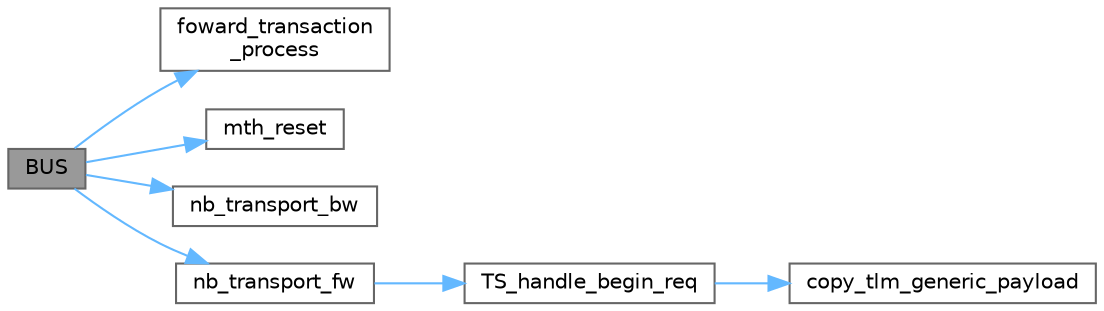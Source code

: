 digraph "BUS"
{
 // LATEX_PDF_SIZE
  bgcolor="transparent";
  edge [fontname=Helvetica,fontsize=10,labelfontname=Helvetica,labelfontsize=10];
  node [fontname=Helvetica,fontsize=10,shape=box,height=0.2,width=0.4];
  rankdir="LR";
  Node1 [id="Node000001",label="BUS",height=0.2,width=0.4,color="gray40", fillcolor="grey60", style="filled", fontcolor="black",tooltip=" "];
  Node1 -> Node2 [id="edge7_Node000001_Node000002",color="steelblue1",style="solid",tooltip=" "];
  Node2 [id="Node000002",label="foward_transaction\l_process",height=0.2,width=0.4,color="grey40", fillcolor="white", style="filled",URL="$class_b_u_s.html#a88552c26c5911573660db4ee853cc521",tooltip=" "];
  Node1 -> Node3 [id="edge8_Node000001_Node000003",color="steelblue1",style="solid",tooltip=" "];
  Node3 [id="Node000003",label="mth_reset",height=0.2,width=0.4,color="grey40", fillcolor="white", style="filled",URL="$class_b_u_s.html#a23141eed3303128f9bc12f17bb2cde3c",tooltip=" "];
  Node1 -> Node4 [id="edge9_Node000001_Node000004",color="steelblue1",style="solid",tooltip=" "];
  Node4 [id="Node000004",label="nb_transport_bw",height=0.2,width=0.4,color="grey40", fillcolor="white", style="filled",URL="$class_b_u_s.html#a2bd0315abeeb4489fb9e21550de6036d",tooltip=" "];
  Node1 -> Node5 [id="edge10_Node000001_Node000005",color="steelblue1",style="solid",tooltip=" "];
  Node5 [id="Node000005",label="nb_transport_fw",height=0.2,width=0.4,color="grey40", fillcolor="white", style="filled",URL="$class_b_u_s.html#a872dace6d13b9a34aa31266b18d2f686",tooltip=" "];
  Node5 -> Node6 [id="edge11_Node000005_Node000006",color="steelblue1",style="solid",tooltip=" "];
  Node6 [id="Node000006",label="TS_handle_begin_req",height=0.2,width=0.4,color="grey40", fillcolor="white", style="filled",URL="$class_b_u_s.html#a679fda612be2cc0d4e4a21eba5606d55",tooltip=" "];
  Node6 -> Node7 [id="edge12_Node000006_Node000007",color="steelblue1",style="solid",tooltip=" "];
  Node7 [id="Node000007",label="copy_tlm_generic_payload",height=0.2,width=0.4,color="grey40", fillcolor="white", style="filled",URL="$class_b_u_s.html#aace875a6d6c0f6d67d926583c88af55d",tooltip=" "];
}
